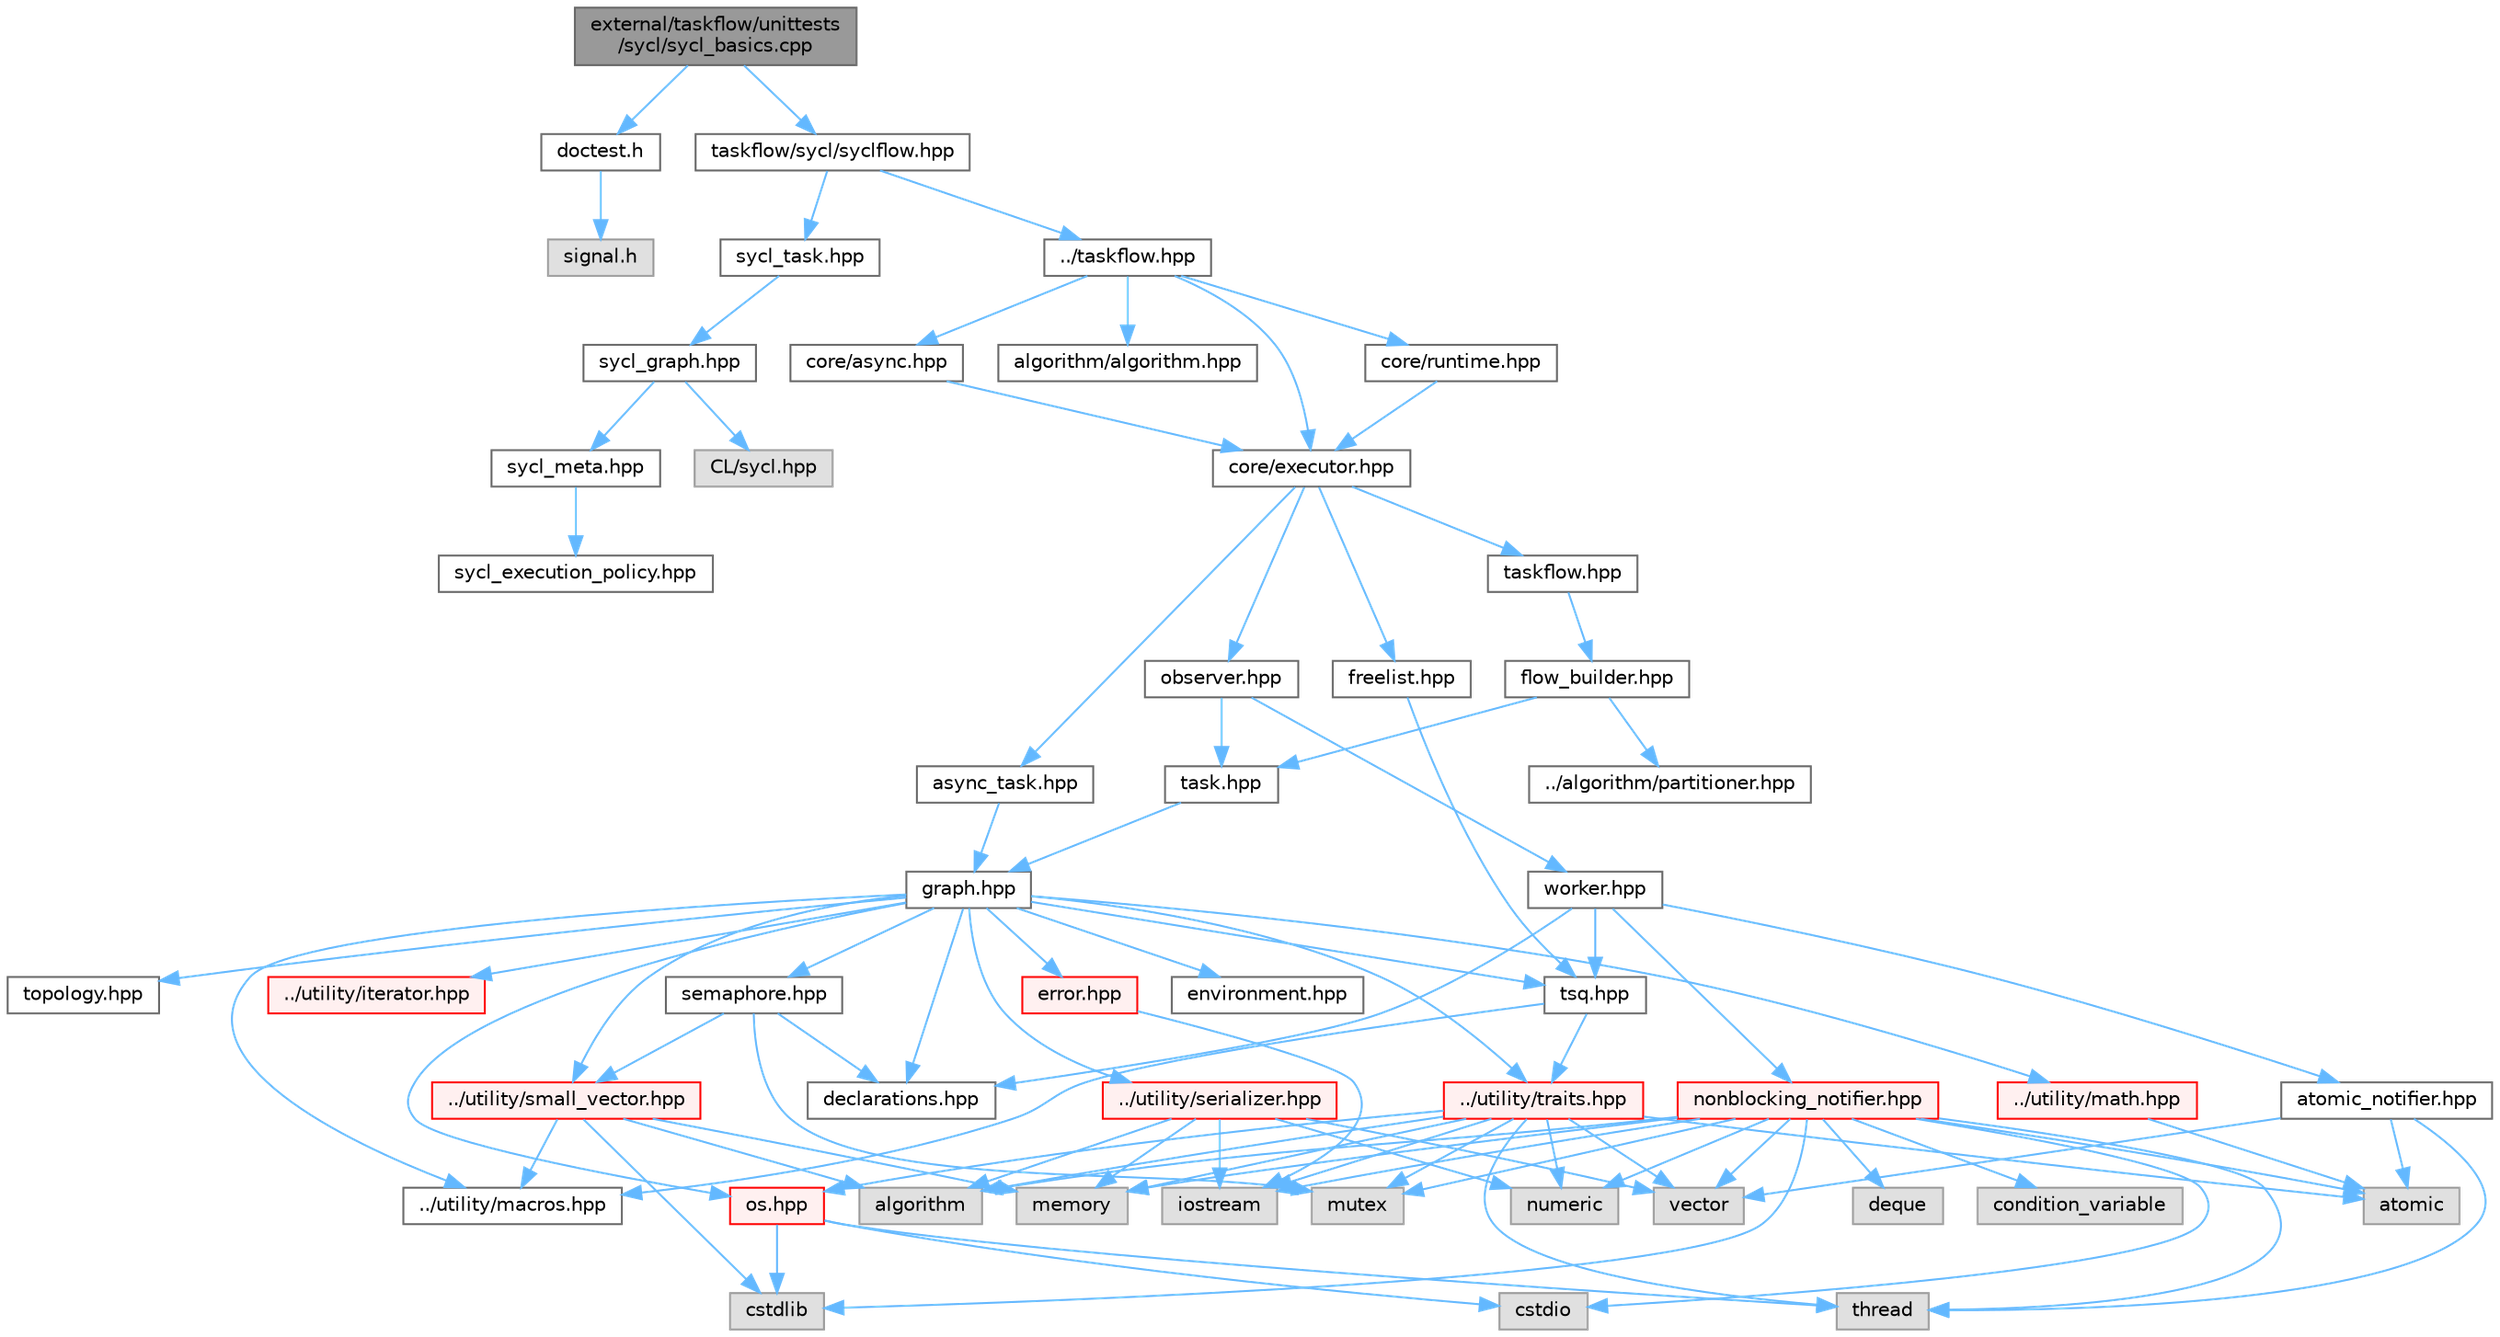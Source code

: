 digraph "external/taskflow/unittests/sycl/sycl_basics.cpp"
{
 // LATEX_PDF_SIZE
  bgcolor="transparent";
  edge [fontname=Helvetica,fontsize=10,labelfontname=Helvetica,labelfontsize=10];
  node [fontname=Helvetica,fontsize=10,shape=box,height=0.2,width=0.4];
  Node1 [id="Node000001",label="external/taskflow/unittests\l/sycl/sycl_basics.cpp",height=0.2,width=0.4,color="gray40", fillcolor="grey60", style="filled", fontcolor="black",tooltip=" "];
  Node1 -> Node2 [id="edge88_Node000001_Node000002",color="steelblue1",style="solid",tooltip=" "];
  Node2 [id="Node000002",label="doctest.h",height=0.2,width=0.4,color="grey40", fillcolor="white", style="filled",URL="$doctest_8h.html",tooltip=" "];
  Node2 -> Node3 [id="edge89_Node000002_Node000003",color="steelblue1",style="solid",tooltip=" "];
  Node3 [id="Node000003",label="signal.h",height=0.2,width=0.4,color="grey60", fillcolor="#E0E0E0", style="filled",tooltip=" "];
  Node1 -> Node4 [id="edge90_Node000001_Node000004",color="steelblue1",style="solid",tooltip=" "];
  Node4 [id="Node000004",label="taskflow/sycl/syclflow.hpp",height=0.2,width=0.4,color="grey40", fillcolor="white", style="filled",URL="$syclflow_8hpp.html",tooltip="main syclFlow include file"];
  Node4 -> Node5 [id="edge91_Node000004_Node000005",color="steelblue1",style="solid",tooltip=" "];
  Node5 [id="Node000005",label="../taskflow.hpp",height=0.2,width=0.4,color="grey40", fillcolor="white", style="filled",URL="$taskflow_8hpp.html",tooltip="main taskflow include file"];
  Node5 -> Node6 [id="edge92_Node000005_Node000006",color="steelblue1",style="solid",tooltip=" "];
  Node6 [id="Node000006",label="core/executor.hpp",height=0.2,width=0.4,color="grey40", fillcolor="white", style="filled",URL="$executor_8hpp.html",tooltip="executor include file"];
  Node6 -> Node7 [id="edge93_Node000006_Node000007",color="steelblue1",style="solid",tooltip=" "];
  Node7 [id="Node000007",label="observer.hpp",height=0.2,width=0.4,color="grey40", fillcolor="white", style="filled",URL="$observer_8hpp.html",tooltip="observer include file"];
  Node7 -> Node8 [id="edge94_Node000007_Node000008",color="steelblue1",style="solid",tooltip=" "];
  Node8 [id="Node000008",label="task.hpp",height=0.2,width=0.4,color="grey40", fillcolor="white", style="filled",URL="$task_8hpp.html",tooltip="task include file"];
  Node8 -> Node9 [id="edge95_Node000008_Node000009",color="steelblue1",style="solid",tooltip=" "];
  Node9 [id="Node000009",label="graph.hpp",height=0.2,width=0.4,color="grey40", fillcolor="white", style="filled",URL="$taskflow_2core_2graph_8hpp.html",tooltip="graph include file"];
  Node9 -> Node10 [id="edge96_Node000009_Node000010",color="steelblue1",style="solid",tooltip=" "];
  Node10 [id="Node000010",label="../utility/macros.hpp",height=0.2,width=0.4,color="grey40", fillcolor="white", style="filled",URL="$macros_8hpp.html",tooltip=" "];
  Node9 -> Node11 [id="edge97_Node000009_Node000011",color="steelblue1",style="solid",tooltip=" "];
  Node11 [id="Node000011",label="../utility/traits.hpp",height=0.2,width=0.4,color="red", fillcolor="#FFF0F0", style="filled",URL="$taskflow_2utility_2traits_8hpp.html",tooltip=" "];
  Node11 -> Node14 [id="edge98_Node000011_Node000014",color="steelblue1",style="solid",tooltip=" "];
  Node14 [id="Node000014",label="iostream",height=0.2,width=0.4,color="grey60", fillcolor="#E0E0E0", style="filled",tooltip=" "];
  Node11 -> Node16 [id="edge99_Node000011_Node000016",color="steelblue1",style="solid",tooltip=" "];
  Node16 [id="Node000016",label="mutex",height=0.2,width=0.4,color="grey60", fillcolor="#E0E0E0", style="filled",tooltip=" "];
  Node11 -> Node19 [id="edge100_Node000011_Node000019",color="steelblue1",style="solid",tooltip=" "];
  Node19 [id="Node000019",label="vector",height=0.2,width=0.4,color="grey60", fillcolor="#E0E0E0", style="filled",tooltip=" "];
  Node11 -> Node20 [id="edge101_Node000011_Node000020",color="steelblue1",style="solid",tooltip=" "];
  Node20 [id="Node000020",label="algorithm",height=0.2,width=0.4,color="grey60", fillcolor="#E0E0E0", style="filled",tooltip=" "];
  Node11 -> Node21 [id="edge102_Node000011_Node000021",color="steelblue1",style="solid",tooltip=" "];
  Node21 [id="Node000021",label="memory",height=0.2,width=0.4,color="grey60", fillcolor="#E0E0E0", style="filled",tooltip=" "];
  Node11 -> Node22 [id="edge103_Node000011_Node000022",color="steelblue1",style="solid",tooltip=" "];
  Node22 [id="Node000022",label="atomic",height=0.2,width=0.4,color="grey60", fillcolor="#E0E0E0", style="filled",tooltip=" "];
  Node11 -> Node23 [id="edge104_Node000011_Node000023",color="steelblue1",style="solid",tooltip=" "];
  Node23 [id="Node000023",label="thread",height=0.2,width=0.4,color="grey60", fillcolor="#E0E0E0", style="filled",tooltip=" "];
  Node11 -> Node30 [id="edge105_Node000011_Node000030",color="steelblue1",style="solid",tooltip=" "];
  Node30 [id="Node000030",label="numeric",height=0.2,width=0.4,color="grey60", fillcolor="#E0E0E0", style="filled",tooltip=" "];
  Node11 -> Node39 [id="edge106_Node000011_Node000039",color="steelblue1",style="solid",tooltip=" "];
  Node39 [id="Node000039",label="os.hpp",height=0.2,width=0.4,color="red", fillcolor="#FFF0F0", style="filled",URL="$os_8hpp.html",tooltip=" "];
  Node39 -> Node40 [id="edge107_Node000039_Node000040",color="steelblue1",style="solid",tooltip=" "];
  Node40 [id="Node000040",label="cstdlib",height=0.2,width=0.4,color="grey60", fillcolor="#E0E0E0", style="filled",tooltip=" "];
  Node39 -> Node41 [id="edge108_Node000039_Node000041",color="steelblue1",style="solid",tooltip=" "];
  Node41 [id="Node000041",label="cstdio",height=0.2,width=0.4,color="grey60", fillcolor="#E0E0E0", style="filled",tooltip=" "];
  Node39 -> Node23 [id="edge109_Node000039_Node000023",color="steelblue1",style="solid",tooltip=" "];
  Node9 -> Node42 [id="edge110_Node000009_Node000042",color="steelblue1",style="solid",tooltip=" "];
  Node42 [id="Node000042",label="../utility/iterator.hpp",height=0.2,width=0.4,color="red", fillcolor="#FFF0F0", style="filled",URL="$iterator_8hpp.html",tooltip=" "];
  Node9 -> Node39 [id="edge111_Node000009_Node000039",color="steelblue1",style="solid",tooltip=" "];
  Node9 -> Node44 [id="edge112_Node000009_Node000044",color="steelblue1",style="solid",tooltip=" "];
  Node44 [id="Node000044",label="../utility/math.hpp",height=0.2,width=0.4,color="red", fillcolor="#FFF0F0", style="filled",URL="$math_8hpp.html",tooltip=" "];
  Node44 -> Node22 [id="edge113_Node000044_Node000022",color="steelblue1",style="solid",tooltip=" "];
  Node9 -> Node46 [id="edge114_Node000009_Node000046",color="steelblue1",style="solid",tooltip=" "];
  Node46 [id="Node000046",label="../utility/small_vector.hpp",height=0.2,width=0.4,color="red", fillcolor="#FFF0F0", style="filled",URL="$small__vector_8hpp.html",tooltip="small vector include file"];
  Node46 -> Node10 [id="edge115_Node000046_Node000010",color="steelblue1",style="solid",tooltip=" "];
  Node46 -> Node20 [id="edge116_Node000046_Node000020",color="steelblue1",style="solid",tooltip=" "];
  Node46 -> Node40 [id="edge117_Node000046_Node000040",color="steelblue1",style="solid",tooltip=" "];
  Node46 -> Node21 [id="edge118_Node000046_Node000021",color="steelblue1",style="solid",tooltip=" "];
  Node9 -> Node49 [id="edge119_Node000009_Node000049",color="steelblue1",style="solid",tooltip=" "];
  Node49 [id="Node000049",label="../utility/serializer.hpp",height=0.2,width=0.4,color="red", fillcolor="#FFF0F0", style="filled",URL="$taskflow_2utility_2serializer_8hpp.html",tooltip=" "];
  Node49 -> Node14 [id="edge120_Node000049_Node000014",color="steelblue1",style="solid",tooltip=" "];
  Node49 -> Node19 [id="edge121_Node000049_Node000019",color="steelblue1",style="solid",tooltip=" "];
  Node49 -> Node20 [id="edge122_Node000049_Node000020",color="steelblue1",style="solid",tooltip=" "];
  Node49 -> Node21 [id="edge123_Node000049_Node000021",color="steelblue1",style="solid",tooltip=" "];
  Node49 -> Node30 [id="edge124_Node000049_Node000030",color="steelblue1",style="solid",tooltip=" "];
  Node9 -> Node53 [id="edge125_Node000009_Node000053",color="steelblue1",style="solid",tooltip=" "];
  Node53 [id="Node000053",label="error.hpp",height=0.2,width=0.4,color="red", fillcolor="#FFF0F0", style="filled",URL="$error_8hpp.html",tooltip=" "];
  Node53 -> Node14 [id="edge126_Node000053_Node000014",color="steelblue1",style="solid",tooltip=" "];
  Node9 -> Node56 [id="edge127_Node000009_Node000056",color="steelblue1",style="solid",tooltip=" "];
  Node56 [id="Node000056",label="declarations.hpp",height=0.2,width=0.4,color="grey40", fillcolor="white", style="filled",URL="$declarations_8hpp.html",tooltip=" "];
  Node9 -> Node57 [id="edge128_Node000009_Node000057",color="steelblue1",style="solid",tooltip=" "];
  Node57 [id="Node000057",label="semaphore.hpp",height=0.2,width=0.4,color="grey40", fillcolor="white", style="filled",URL="$semaphore_8hpp.html",tooltip="semaphore include file"];
  Node57 -> Node16 [id="edge129_Node000057_Node000016",color="steelblue1",style="solid",tooltip=" "];
  Node57 -> Node56 [id="edge130_Node000057_Node000056",color="steelblue1",style="solid",tooltip=" "];
  Node57 -> Node46 [id="edge131_Node000057_Node000046",color="steelblue1",style="solid",tooltip=" "];
  Node9 -> Node58 [id="edge132_Node000009_Node000058",color="steelblue1",style="solid",tooltip=" "];
  Node58 [id="Node000058",label="environment.hpp",height=0.2,width=0.4,color="grey40", fillcolor="white", style="filled",URL="$environment_8hpp.html",tooltip=" "];
  Node9 -> Node59 [id="edge133_Node000009_Node000059",color="steelblue1",style="solid",tooltip=" "];
  Node59 [id="Node000059",label="topology.hpp",height=0.2,width=0.4,color="grey40", fillcolor="white", style="filled",URL="$topology_8hpp.html",tooltip=" "];
  Node9 -> Node60 [id="edge134_Node000009_Node000060",color="steelblue1",style="solid",tooltip=" "];
  Node60 [id="Node000060",label="tsq.hpp",height=0.2,width=0.4,color="grey40", fillcolor="white", style="filled",URL="$tsq_8hpp.html",tooltip="task queue include file"];
  Node60 -> Node10 [id="edge135_Node000060_Node000010",color="steelblue1",style="solid",tooltip=" "];
  Node60 -> Node11 [id="edge136_Node000060_Node000011",color="steelblue1",style="solid",tooltip=" "];
  Node7 -> Node61 [id="edge137_Node000007_Node000061",color="steelblue1",style="solid",tooltip=" "];
  Node61 [id="Node000061",label="worker.hpp",height=0.2,width=0.4,color="grey40", fillcolor="white", style="filled",URL="$worker_8hpp.html",tooltip="worker include file"];
  Node61 -> Node56 [id="edge138_Node000061_Node000056",color="steelblue1",style="solid",tooltip=" "];
  Node61 -> Node60 [id="edge139_Node000061_Node000060",color="steelblue1",style="solid",tooltip=" "];
  Node61 -> Node62 [id="edge140_Node000061_Node000062",color="steelblue1",style="solid",tooltip=" "];
  Node62 [id="Node000062",label="atomic_notifier.hpp",height=0.2,width=0.4,color="grey40", fillcolor="white", style="filled",URL="$atomic__notifier_8hpp.html",tooltip=" "];
  Node62 -> Node22 [id="edge141_Node000062_Node000022",color="steelblue1",style="solid",tooltip=" "];
  Node62 -> Node23 [id="edge142_Node000062_Node000023",color="steelblue1",style="solid",tooltip=" "];
  Node62 -> Node19 [id="edge143_Node000062_Node000019",color="steelblue1",style="solid",tooltip=" "];
  Node61 -> Node63 [id="edge144_Node000061_Node000063",color="steelblue1",style="solid",tooltip=" "];
  Node63 [id="Node000063",label="nonblocking_notifier.hpp",height=0.2,width=0.4,color="red", fillcolor="#FFF0F0", style="filled",URL="$nonblocking__notifier_8hpp.html",tooltip=" "];
  Node63 -> Node14 [id="edge145_Node000063_Node000014",color="steelblue1",style="solid",tooltip=" "];
  Node63 -> Node19 [id="edge146_Node000063_Node000019",color="steelblue1",style="solid",tooltip=" "];
  Node63 -> Node40 [id="edge147_Node000063_Node000040",color="steelblue1",style="solid",tooltip=" "];
  Node63 -> Node41 [id="edge148_Node000063_Node000041",color="steelblue1",style="solid",tooltip=" "];
  Node63 -> Node22 [id="edge149_Node000063_Node000022",color="steelblue1",style="solid",tooltip=" "];
  Node63 -> Node21 [id="edge150_Node000063_Node000021",color="steelblue1",style="solid",tooltip=" "];
  Node63 -> Node64 [id="edge151_Node000063_Node000064",color="steelblue1",style="solid",tooltip=" "];
  Node64 [id="Node000064",label="deque",height=0.2,width=0.4,color="grey60", fillcolor="#E0E0E0", style="filled",tooltip=" "];
  Node63 -> Node16 [id="edge152_Node000063_Node000016",color="steelblue1",style="solid",tooltip=" "];
  Node63 -> Node65 [id="edge153_Node000063_Node000065",color="steelblue1",style="solid",tooltip=" "];
  Node65 [id="Node000065",label="condition_variable",height=0.2,width=0.4,color="grey60", fillcolor="#E0E0E0", style="filled",tooltip=" "];
  Node63 -> Node23 [id="edge154_Node000063_Node000023",color="steelblue1",style="solid",tooltip=" "];
  Node63 -> Node20 [id="edge155_Node000063_Node000020",color="steelblue1",style="solid",tooltip=" "];
  Node63 -> Node30 [id="edge156_Node000063_Node000030",color="steelblue1",style="solid",tooltip=" "];
  Node6 -> Node66 [id="edge157_Node000006_Node000066",color="steelblue1",style="solid",tooltip=" "];
  Node66 [id="Node000066",label="taskflow.hpp",height=0.2,width=0.4,color="grey40", fillcolor="white", style="filled",URL="$core_2taskflow_8hpp.html",tooltip="taskflow include file"];
  Node66 -> Node67 [id="edge158_Node000066_Node000067",color="steelblue1",style="solid",tooltip=" "];
  Node67 [id="Node000067",label="flow_builder.hpp",height=0.2,width=0.4,color="grey40", fillcolor="white", style="filled",URL="$flow__builder_8hpp.html",tooltip="flow builder include file"];
  Node67 -> Node8 [id="edge159_Node000067_Node000008",color="steelblue1",style="solid",tooltip=" "];
  Node67 -> Node68 [id="edge160_Node000067_Node000068",color="steelblue1",style="solid",tooltip=" "];
  Node68 [id="Node000068",label="../algorithm/partitioner.hpp",height=0.2,width=0.4,color="grey40", fillcolor="white", style="filled",URL="$partitioner_8hpp.html",tooltip="partitioner include file"];
  Node6 -> Node69 [id="edge161_Node000006_Node000069",color="steelblue1",style="solid",tooltip=" "];
  Node69 [id="Node000069",label="async_task.hpp",height=0.2,width=0.4,color="grey40", fillcolor="white", style="filled",URL="$taskflow_2core_2async__task_8hpp.html",tooltip="asynchronous task include file"];
  Node69 -> Node9 [id="edge162_Node000069_Node000009",color="steelblue1",style="solid",tooltip=" "];
  Node6 -> Node70 [id="edge163_Node000006_Node000070",color="steelblue1",style="solid",tooltip=" "];
  Node70 [id="Node000070",label="freelist.hpp",height=0.2,width=0.4,color="grey40", fillcolor="white", style="filled",URL="$freelist_8hpp.html",tooltip=" "];
  Node70 -> Node60 [id="edge164_Node000070_Node000060",color="steelblue1",style="solid",tooltip=" "];
  Node5 -> Node71 [id="edge165_Node000005_Node000071",color="steelblue1",style="solid",tooltip=" "];
  Node71 [id="Node000071",label="core/runtime.hpp",height=0.2,width=0.4,color="grey40", fillcolor="white", style="filled",URL="$runtime_8hpp.html",tooltip=" "];
  Node71 -> Node6 [id="edge166_Node000071_Node000006",color="steelblue1",style="solid",tooltip=" "];
  Node5 -> Node72 [id="edge167_Node000005_Node000072",color="steelblue1",style="solid",tooltip=" "];
  Node72 [id="Node000072",label="core/async.hpp",height=0.2,width=0.4,color="grey40", fillcolor="white", style="filled",URL="$async_8hpp.html",tooltip=" "];
  Node72 -> Node6 [id="edge168_Node000072_Node000006",color="steelblue1",style="solid",tooltip=" "];
  Node5 -> Node73 [id="edge169_Node000005_Node000073",color="steelblue1",style="solid",tooltip=" "];
  Node73 [id="Node000073",label="algorithm/algorithm.hpp",height=0.2,width=0.4,color="grey40", fillcolor="white", style="filled",URL="$algorithm_8hpp.html",tooltip=" "];
  Node4 -> Node74 [id="edge170_Node000004_Node000074",color="steelblue1",style="solid",tooltip=" "];
  Node74 [id="Node000074",label="sycl_task.hpp",height=0.2,width=0.4,color="grey40", fillcolor="white", style="filled",URL="$sycl__task_8hpp.html",tooltip="syclTask include file"];
  Node74 -> Node75 [id="edge171_Node000074_Node000075",color="steelblue1",style="solid",tooltip=" "];
  Node75 [id="Node000075",label="sycl_graph.hpp",height=0.2,width=0.4,color="grey40", fillcolor="white", style="filled",URL="$sycl__graph_8hpp.html",tooltip=" "];
  Node75 -> Node76 [id="edge172_Node000075_Node000076",color="steelblue1",style="solid",tooltip=" "];
  Node76 [id="Node000076",label="CL/sycl.hpp",height=0.2,width=0.4,color="grey60", fillcolor="#E0E0E0", style="filled",tooltip=" "];
  Node75 -> Node77 [id="edge173_Node000075_Node000077",color="steelblue1",style="solid",tooltip=" "];
  Node77 [id="Node000077",label="sycl_meta.hpp",height=0.2,width=0.4,color="grey40", fillcolor="white", style="filled",URL="$sycl__meta_8hpp.html",tooltip=" "];
  Node77 -> Node78 [id="edge174_Node000077_Node000078",color="steelblue1",style="solid",tooltip=" "];
  Node78 [id="Node000078",label="sycl_execution_policy.hpp",height=0.2,width=0.4,color="grey40", fillcolor="white", style="filled",URL="$sycl__execution__policy_8hpp.html",tooltip="SYCL execution policy include file"];
}

